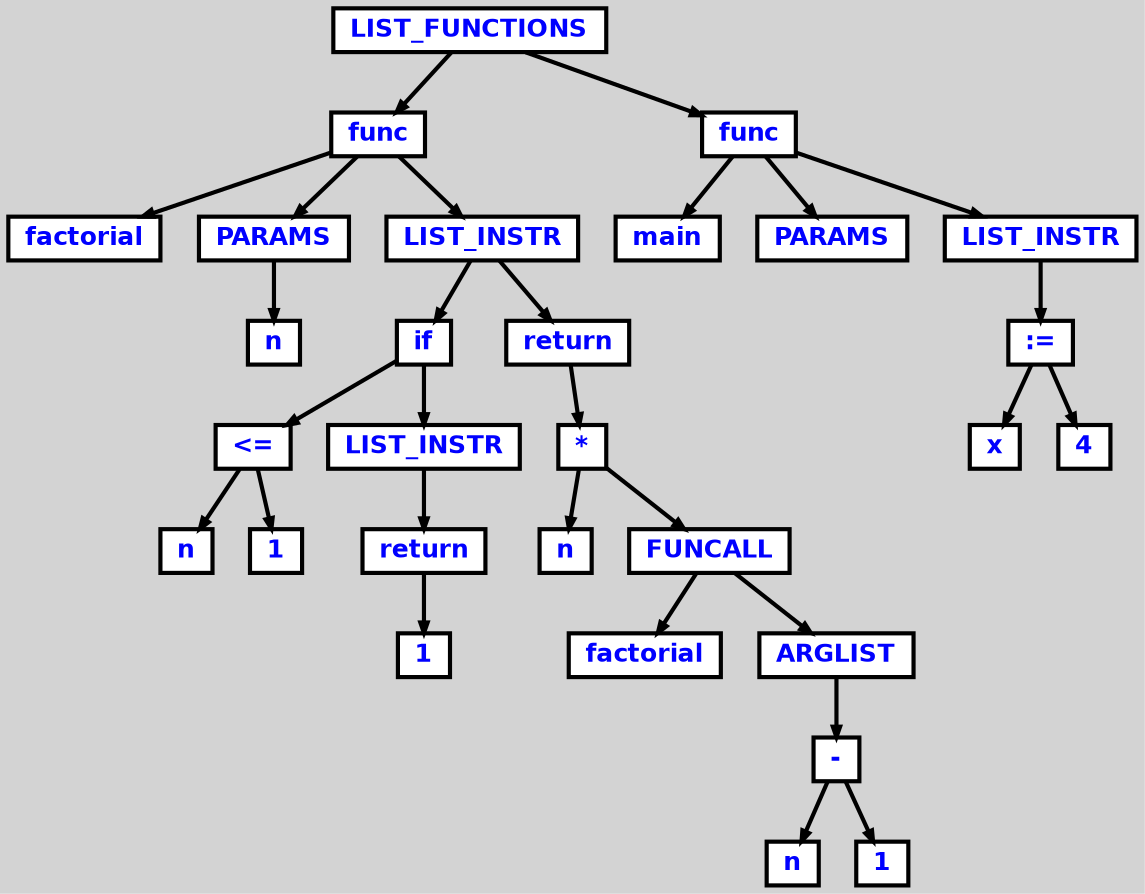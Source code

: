 digraph {

	ordering=out;
	ranksep=.4;
	bgcolor="lightgrey"; node [shape=box, fixedsize=false, fontsize=12, fontname="Helvetica-bold", fontcolor="blue"
		width=.25, height=.25, color="black", fillcolor="white", style="filled, solid, bold"];
	edge [arrowsize=.5, color="black", style="bold"]

  n0 [label="LIST_FUNCTIONS"];
  n1 [label="func"];
  n1 [label="func"];
  n2 [label="factorial"];
  n3 [label="PARAMS"];
  n3 [label="PARAMS"];
  n4 [label="n"];
  n5 [label="LIST_INSTR"];
  n5 [label="LIST_INSTR"];
  n6 [label="if"];
  n6 [label="if"];
  n7 [label="<="];
  n7 [label="<="];
  n8 [label="n"];
  n9 [label="1"];
  n10 [label="LIST_INSTR"];
  n10 [label="LIST_INSTR"];
  n11 [label="return"];
  n11 [label="return"];
  n12 [label="1"];
  n13 [label="return"];
  n13 [label="return"];
  n14 [label="*"];
  n14 [label="*"];
  n15 [label="n"];
  n16 [label="FUNCALL"];
  n16 [label="FUNCALL"];
  n17 [label="factorial"];
  n18 [label="ARGLIST"];
  n18 [label="ARGLIST"];
  n19 [label="-"];
  n19 [label="-"];
  n20 [label="n"];
  n21 [label="1"];
  n22 [label="func"];
  n22 [label="func"];
  n23 [label="main"];
  n24 [label="PARAMS"];
  n25 [label="LIST_INSTR"];
  n25 [label="LIST_INSTR"];
  n26 [label=":="];
  n26 [label=":="];
  n27 [label="x"];
  n28 [label="4"];

  n0 -> n1 // "LIST_FUNCTIONS" -> "func"
  n1 -> n2 // "func" -> "factorial"
  n1 -> n3 // "func" -> "PARAMS"
  n3 -> n4 // "PARAMS" -> "n"
  n1 -> n5 // "func" -> "LIST_INSTR"
  n5 -> n6 // "LIST_INSTR" -> "if"
  n6 -> n7 // "if" -> "<="
  n7 -> n8 // "<=" -> "n"
  n7 -> n9 // "<=" -> "1"
  n6 -> n10 // "if" -> "LIST_INSTR"
  n10 -> n11 // "LIST_INSTR" -> "return"
  n11 -> n12 // "return" -> "1"
  n5 -> n13 // "LIST_INSTR" -> "return"
  n13 -> n14 // "return" -> "*"
  n14 -> n15 // "*" -> "n"
  n14 -> n16 // "*" -> "FUNCALL"
  n16 -> n17 // "FUNCALL" -> "factorial"
  n16 -> n18 // "FUNCALL" -> "ARGLIST"
  n18 -> n19 // "ARGLIST" -> "-"
  n19 -> n20 // "-" -> "n"
  n19 -> n21 // "-" -> "1"
  n0 -> n22 // "LIST_FUNCTIONS" -> "func"
  n22 -> n23 // "func" -> "main"
  n22 -> n24 // "func" -> "PARAMS"
  n22 -> n25 // "func" -> "LIST_INSTR"
  n25 -> n26 // "LIST_INSTR" -> ":="
  n26 -> n27 // ":=" -> "x"
  n26 -> n28 // ":=" -> "4"

}
